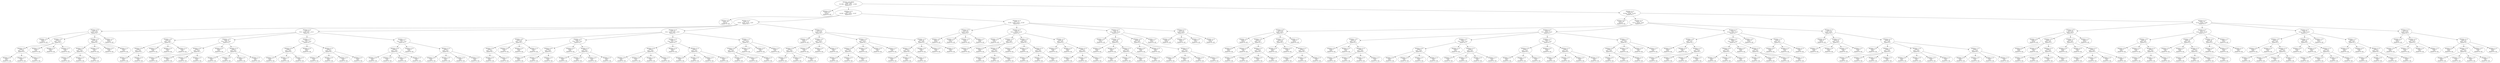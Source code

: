 digraph voting {
decisionDecisionNode70eb67e8[label="Attribute: null=Infinity
Count: 1556
0.0:1088   3.0:58   2.0:62   1.0:348   
Expand On: 5"];decisionDecisionNode70eb67e8 -> decisionDecisionNode6ef2ea42;
decisionDecisionNode6ef2ea42[label="Attribute: 5=0.0
Count: 512
0.0:512   
Expand On: null"];decisionDecisionNode70eb67e8 -> decisionDecisionNodedf1cbf6;
decisionDecisionNodedf1cbf6[label="Attribute: 5=2.0
Count: 521
0.0:250   3.0:58   2.0:26   1.0:187   
Expand On: 3"];decisionDecisionNodedf1cbf6 -> decisionDecisionNode7d858aa0;
decisionDecisionNode7d858aa0[label="Attribute: 3=0.0
Count: 176
0.0:176   
Expand On: null"];decisionDecisionNodedf1cbf6 -> decisionDecisionNode4a504ec1;
decisionDecisionNode4a504ec1[label="Attribute: 3=2.0
Count: 174
0.0:45   3.0:32   2.0:10   1.0:87   
Expand On: 0"];decisionDecisionNode4a504ec1 -> decisionDecisionNode5e628704;
decisionDecisionNode5e628704[label="Attribute: 0=0.0
Count: 43
0.0:23   1.0:20   
Expand On: 1"];decisionDecisionNode5e628704 -> decisionDecisionNode168e4805;
decisionDecisionNode168e4805[label="Attribute: 1=0.0
Count: 11
0.0:11   
Expand On: null"];decisionDecisionNode5e628704 -> decisionDecisionNode571a4bd4;
decisionDecisionNode571a4bd4[label="Attribute: 1=3.0
Count: 12
0.0:1   1.0:11   
Expand On: 2"];decisionDecisionNode571a4bd4 -> decisionDecisionNode7f6877f8;
decisionDecisionNode7f6877f8[label="Attribute: 2=0.0
Count: 3
0.0:1   1.0:2   
Expand On: 4"];decisionDecisionNode7f6877f8 -> decisionDecisionNode239c7c21;
decisionDecisionNode239c7c21[label="Attribute: 4=0.0
Count: 1
0.0:1   
Expand On: null"];decisionDecisionNode7f6877f8 -> decisionDecisionNode76996cca;
decisionDecisionNode76996cca[label="Attribute: 4=2.0
Count: 1
1.0:1   
Expand On: null"];decisionDecisionNode7f6877f8 -> decisionDecisionNode52b57e9a;
decisionDecisionNode52b57e9a[label="Attribute: 4=1.0
Count: 1
1.0:1   
Expand On: null"];decisionDecisionNode571a4bd4 -> decisionDecisionNode98adae2;
decisionDecisionNode98adae2[label="Attribute: 2=3.0
Count: 3
1.0:3   
Expand On: null"];decisionDecisionNode571a4bd4 -> decisionDecisionNode7b283052;
decisionDecisionNode7b283052[label="Attribute: 2=2.0
Count: 3
1.0:3   
Expand On: null"];decisionDecisionNode571a4bd4 -> decisionDecisionNodeb7c96a9;
decisionDecisionNodeb7c96a9[label="Attribute: 2=1.0
Count: 3
1.0:3   
Expand On: null"];decisionDecisionNode5e628704 -> decisionDecisionNode20873723;
decisionDecisionNode20873723[label="Attribute: 1=2.0
Count: 10
0.0:1   1.0:9   
Expand On: 2"];decisionDecisionNode20873723 -> decisionDecisionNoded34eb84;
decisionDecisionNoded34eb84[label="Attribute: 2=0.0
Count: 3
0.0:1   1.0:2   
Expand On: 4"];decisionDecisionNoded34eb84 -> decisionDecisionNoded522de2;
decisionDecisionNoded522de2[label="Attribute: 4=0.0
Count: 1
0.0:1   
Expand On: null"];decisionDecisionNoded34eb84 -> decisionDecisionNodee425743;
decisionDecisionNodee425743[label="Attribute: 4=2.0
Count: 1
1.0:1   
Expand On: null"];decisionDecisionNoded34eb84 -> decisionDecisionNode256ef705;
decisionDecisionNode256ef705[label="Attribute: 4=1.0
Count: 1
1.0:1   
Expand On: null"];decisionDecisionNode20873723 -> decisionDecisionNode181b7c76;
decisionDecisionNode181b7c76[label="Attribute: 2=3.0
Count: 2
1.0:2   
Expand On: null"];decisionDecisionNode20873723 -> decisionDecisionNode34883357;
decisionDecisionNode34883357[label="Attribute: 2=2.0
Count: 3
1.0:3   
Expand On: null"];decisionDecisionNode20873723 -> decisionDecisionNode59e2afb2;
decisionDecisionNode59e2afb2[label="Attribute: 2=1.0
Count: 2
1.0:2   
Expand On: null"];decisionDecisionNode5e628704 -> decisionDecisionNode317cfd38;
decisionDecisionNode317cfd38[label="Attribute: 1=1.0
Count: 10
0.0:10   
Expand On: null"];decisionDecisionNode4a504ec1 -> decisionDecisionNode4d480ea;
decisionDecisionNode4d480ea[label="Attribute: 0=3.0
Count: 43
0.0:4   3.0:19   2.0:7   1.0:13   
Expand On: 1"];decisionDecisionNode4d480ea -> decisionDecisionNode1b5b8520;
decisionDecisionNode1b5b8520[label="Attribute: 1=0.0
Count: 10
0.0:1   1.0:9   
Expand On: 2"];decisionDecisionNode1b5b8520 -> decisionDecisionNode158105e8;
decisionDecisionNode158105e8[label="Attribute: 2=0.0
Count: 2
0.0:1   1.0:1   
Expand On: 4"];decisionDecisionNode158105e8 -> decisionDecisionNode49aacd5f;
decisionDecisionNode49aacd5f[label="Attribute: 4=0.0
Count: 1
0.0:1   
Expand On: null"];decisionDecisionNode158105e8 -> decisionDecisionNode6c913dc1;
decisionDecisionNode6c913dc1[label="Attribute: 4=2.0
Count: 1
1.0:1   
Expand On: null"];decisionDecisionNode1b5b8520 -> decisionDecisionNode336d8196;
decisionDecisionNode336d8196[label="Attribute: 2=3.0
Count: 3
1.0:3   
Expand On: null"];decisionDecisionNode1b5b8520 -> decisionDecisionNode5a56b93a;
decisionDecisionNode5a56b93a[label="Attribute: 2=2.0
Count: 2
1.0:2   
Expand On: null"];decisionDecisionNode1b5b8520 -> decisionDecisionNode739abd2b;
decisionDecisionNode739abd2b[label="Attribute: 2=1.0
Count: 3
1.0:3   
Expand On: null"];decisionDecisionNode4d480ea -> decisionDecisionNode33f98d58;
decisionDecisionNode33f98d58[label="Attribute: 1=3.0
Count: 10
0.0:1   3.0:5   2.0:4   
Expand On: 4"];decisionDecisionNode33f98d58 -> decisionDecisionNode44aea710;
decisionDecisionNode44aea710[label="Attribute: 4=0.0
Count: 4
0.0:1   2.0:3   
Expand On: 2"];decisionDecisionNode44aea710 -> decisionDecisionNode265a2eaa;
decisionDecisionNode265a2eaa[label="Attribute: 2=0.0
Count: 1
0.0:1   
Expand On: null"];decisionDecisionNode44aea710 -> decisionDecisionNode6aadae91;
decisionDecisionNode6aadae91[label="Attribute: 2=3.0
Count: 1
2.0:1   
Expand On: null"];decisionDecisionNode44aea710 -> decisionDecisionNode309fe84e;
decisionDecisionNode309fe84e[label="Attribute: 2=2.0
Count: 1
2.0:1   
Expand On: null"];decisionDecisionNode44aea710 -> decisionDecisionNode524c71d2;
decisionDecisionNode524c71d2[label="Attribute: 2=1.0
Count: 1
2.0:1   
Expand On: null"];decisionDecisionNode33f98d58 -> decisionDecisionNode18c4bc34;
decisionDecisionNode18c4bc34[label="Attribute: 4=2.0
Count: 2
3.0:2   
Expand On: null"];decisionDecisionNode33f98d58 -> decisionDecisionNode1c2006a0;
decisionDecisionNode1c2006a0[label="Attribute: 4=1.0
Count: 4
3.0:3   2.0:1   
Expand On: 2"];decisionDecisionNode1c2006a0 -> decisionDecisionNode7a9300cc;
decisionDecisionNode7a9300cc[label="Attribute: 2=0.0
Count: 1
2.0:1   
Expand On: null"];decisionDecisionNode1c2006a0 -> decisionDecisionNode49198ff2;
decisionDecisionNode49198ff2[label="Attribute: 2=3.0
Count: 1
3.0:1   
Expand On: null"];decisionDecisionNode1c2006a0 -> decisionDecisionNode2d397e5c;
decisionDecisionNode2d397e5c[label="Attribute: 2=2.0
Count: 1
3.0:1   
Expand On: null"];decisionDecisionNode1c2006a0 -> decisionDecisionNode1996e136;
decisionDecisionNode1996e136[label="Attribute: 2=1.0
Count: 1
3.0:1   
Expand On: null"];decisionDecisionNode4d480ea -> decisionDecisionNode9bad5a;
decisionDecisionNode9bad5a[label="Attribute: 1=2.0
Count: 11
0.0:1   3.0:7   2.0:3   
Expand On: 4"];decisionDecisionNode9bad5a -> decisionDecisionNode6c91f005;
decisionDecisionNode6c91f005[label="Attribute: 4=0.0
Count: 3
0.0:1   2.0:2   
Expand On: 2"];decisionDecisionNode6c91f005 -> decisionDecisionNode61250ff2;
decisionDecisionNode61250ff2[label="Attribute: 2=0.0
Count: 1
0.0:1   
Expand On: null"];decisionDecisionNode6c91f005 -> decisionDecisionNode483a0ab1;
decisionDecisionNode483a0ab1[label="Attribute: 2=3.0
Count: 1
2.0:1   
Expand On: null"];decisionDecisionNode6c91f005 -> decisionDecisionNode5a940f82;
decisionDecisionNode5a940f82[label="Attribute: 2=2.0
Count: 1
2.0:1   
Expand On: null"];decisionDecisionNode9bad5a -> decisionDecisionNode2e864e43;
decisionDecisionNode2e864e43[label="Attribute: 4=2.0
Count: 4
3.0:4   
Expand On: null"];decisionDecisionNode9bad5a -> decisionDecisionNode737c2891;
decisionDecisionNode737c2891[label="Attribute: 4=1.0
Count: 4
3.0:3   2.0:1   
Expand On: 2"];decisionDecisionNode737c2891 -> decisionDecisionNode5c4b82d2;
decisionDecisionNode5c4b82d2[label="Attribute: 2=0.0
Count: 1
2.0:1   
Expand On: null"];decisionDecisionNode737c2891 -> decisionDecisionNode6179d854;
decisionDecisionNode6179d854[label="Attribute: 2=3.0
Count: 1
3.0:1   
Expand On: null"];decisionDecisionNode737c2891 -> decisionDecisionNode669a4cb;
decisionDecisionNode669a4cb[label="Attribute: 2=2.0
Count: 1
3.0:1   
Expand On: null"];decisionDecisionNode737c2891 -> decisionDecisionNode1c20eb7;
decisionDecisionNode1c20eb7[label="Attribute: 2=1.0
Count: 1
3.0:1   
Expand On: null"];decisionDecisionNode4d480ea -> decisionDecisionNode6b541147;
decisionDecisionNode6b541147[label="Attribute: 1=1.0
Count: 12
0.0:1   3.0:7   1.0:4   
Expand On: 4"];decisionDecisionNode6b541147 -> decisionDecisionNode5c3a835d;
decisionDecisionNode5c3a835d[label="Attribute: 4=0.0
Count: 4
0.0:1   1.0:3   
Expand On: 2"];decisionDecisionNode5c3a835d -> decisionDecisionNode5867df9;
decisionDecisionNode5867df9[label="Attribute: 2=0.0
Count: 1
0.0:1   
Expand On: null"];decisionDecisionNode5c3a835d -> decisionDecisionNode40b86944;
decisionDecisionNode40b86944[label="Attribute: 2=3.0
Count: 1
1.0:1   
Expand On: null"];decisionDecisionNode5c3a835d -> decisionDecisionNodeb07108e;
decisionDecisionNodeb07108e[label="Attribute: 2=2.0
Count: 1
1.0:1   
Expand On: null"];decisionDecisionNode5c3a835d -> decisionDecisionNode7ccfe049;
decisionDecisionNode7ccfe049[label="Attribute: 2=1.0
Count: 1
1.0:1   
Expand On: null"];decisionDecisionNode6b541147 -> decisionDecisionNode338e18a3;
decisionDecisionNode338e18a3[label="Attribute: 4=2.0
Count: 4
3.0:4   
Expand On: null"];decisionDecisionNode6b541147 -> decisionDecisionNode35f38fc6;
decisionDecisionNode35f38fc6[label="Attribute: 4=1.0
Count: 4
3.0:3   1.0:1   
Expand On: 2"];decisionDecisionNode35f38fc6 -> decisionDecisionNode9642bd6;
decisionDecisionNode9642bd6[label="Attribute: 2=0.0
Count: 1
1.0:1   
Expand On: null"];decisionDecisionNode35f38fc6 -> decisionDecisionNodef79f36b;
decisionDecisionNodef79f36b[label="Attribute: 2=3.0
Count: 1
3.0:1   
Expand On: null"];decisionDecisionNode35f38fc6 -> decisionDecisionNodef5bfdbd;
decisionDecisionNodef5bfdbd[label="Attribute: 2=2.0
Count: 1
3.0:1   
Expand On: null"];decisionDecisionNode35f38fc6 -> decisionDecisionNode606f8b2b;
decisionDecisionNode606f8b2b[label="Attribute: 2=1.0
Count: 1
3.0:1   
Expand On: null"];decisionDecisionNode4a504ec1 -> decisionDecisionNode3b19e583;
decisionDecisionNode3b19e583[label="Attribute: 0=2.0
Count: 43
0.0:4   3.0:13   2.0:3   1.0:23   
Expand On: 1"];decisionDecisionNode3b19e583 -> decisionDecisionNode212b19c5;
decisionDecisionNode212b19c5[label="Attribute: 1=0.0
Count: 10
0.0:1   1.0:9   
Expand On: 2"];decisionDecisionNode212b19c5 -> decisionDecisionNode14a8e586;
decisionDecisionNode14a8e586[label="Attribute: 2=0.0
Count: 2
0.0:1   1.0:1   
Expand On: 4"];decisionDecisionNode14a8e586 -> decisionDecisionNode5c74cb02;
decisionDecisionNode5c74cb02[label="Attribute: 4=0.0
Count: 1
0.0:1   
Expand On: null"];decisionDecisionNode14a8e586 -> decisionDecisionNode77bc1fb9;
decisionDecisionNode77bc1fb9[label="Attribute: 4=2.0
Count: 1
1.0:1   
Expand On: null"];decisionDecisionNode212b19c5 -> decisionDecisionNode5fc6e818;
decisionDecisionNode5fc6e818[label="Attribute: 2=3.0
Count: 3
1.0:3   
Expand On: null"];decisionDecisionNode212b19c5 -> decisionDecisionNode7bafb0c7;
decisionDecisionNode7bafb0c7[label="Attribute: 2=2.0
Count: 3
1.0:3   
Expand On: null"];decisionDecisionNode212b19c5 -> decisionDecisionNode4b7f1841;
decisionDecisionNode4b7f1841[label="Attribute: 2=1.0
Count: 2
1.0:2   
Expand On: null"];decisionDecisionNode3b19e583 -> decisionDecisionNode5117a20;
decisionDecisionNode5117a20[label="Attribute: 1=3.0
Count: 10
0.0:1   3.0:6   2.0:3   
Expand On: 4"];decisionDecisionNode5117a20 -> decisionDecisionNode3e68cd79;
decisionDecisionNode3e68cd79[label="Attribute: 4=0.0
Count: 3
0.0:1   2.0:2   
Expand On: 2"];decisionDecisionNode3e68cd79 -> decisionDecisionNode5289e2f1;
decisionDecisionNode5289e2f1[label="Attribute: 2=0.0
Count: 1
0.0:1   
Expand On: null"];decisionDecisionNode3e68cd79 -> decisionDecisionNode5a92668c;
decisionDecisionNode5a92668c[label="Attribute: 2=3.0
Count: 1
2.0:1   
Expand On: null"];decisionDecisionNode3e68cd79 -> decisionDecisionNode418a9fc8;
decisionDecisionNode418a9fc8[label="Attribute: 2=2.0
Count: 1
2.0:1   
Expand On: null"];decisionDecisionNode5117a20 -> decisionDecisionNode74002515;
decisionDecisionNode74002515[label="Attribute: 4=2.0
Count: 3
3.0:3   
Expand On: null"];decisionDecisionNode5117a20 -> decisionDecisionNode3582c132;
decisionDecisionNode3582c132[label="Attribute: 4=1.0
Count: 4
3.0:3   2.0:1   
Expand On: 2"];decisionDecisionNode3582c132 -> decisionDecisionNode1b59d510;
decisionDecisionNode1b59d510[label="Attribute: 2=0.0
Count: 1
2.0:1   
Expand On: null"];decisionDecisionNode3582c132 -> decisionDecisionNode26b31b77;
decisionDecisionNode26b31b77[label="Attribute: 2=3.0
Count: 1
3.0:1   
Expand On: null"];decisionDecisionNode3582c132 -> decisionDecisionNode38d0357a;
decisionDecisionNode38d0357a[label="Attribute: 2=2.0
Count: 1
3.0:1   
Expand On: null"];decisionDecisionNode3582c132 -> decisionDecisionNode6d66f9b9;
decisionDecisionNode6d66f9b9[label="Attribute: 2=1.0
Count: 1
3.0:1   
Expand On: null"];decisionDecisionNode3b19e583 -> decisionDecisionNode39518cc;
decisionDecisionNode39518cc[label="Attribute: 1=2.0
Count: 12
0.0:1   3.0:7   1.0:4   
Expand On: 4"];decisionDecisionNode39518cc -> decisionDecisionNode318efaea;
decisionDecisionNode318efaea[label="Attribute: 4=0.0
Count: 4
0.0:1   1.0:3   
Expand On: 2"];decisionDecisionNode318efaea -> decisionDecisionNode21fb3211;
decisionDecisionNode21fb3211[label="Attribute: 2=0.0
Count: 1
0.0:1   
Expand On: null"];decisionDecisionNode318efaea -> decisionDecisionNode72940b84;
decisionDecisionNode72940b84[label="Attribute: 2=3.0
Count: 1
1.0:1   
Expand On: null"];decisionDecisionNode318efaea -> decisionDecisionNode558041e0;
decisionDecisionNode558041e0[label="Attribute: 2=2.0
Count: 1
1.0:1   
Expand On: null"];decisionDecisionNode318efaea -> decisionDecisionNode576504fa;
decisionDecisionNode576504fa[label="Attribute: 2=1.0
Count: 1
1.0:1   
Expand On: null"];decisionDecisionNode39518cc -> decisionDecisionNode2929e5e9;
decisionDecisionNode2929e5e9[label="Attribute: 4=2.0
Count: 4
3.0:4   
Expand On: null"];decisionDecisionNode39518cc -> decisionDecisionNode7db5391b;
decisionDecisionNode7db5391b[label="Attribute: 4=1.0
Count: 4
3.0:3   1.0:1   
Expand On: 2"];decisionDecisionNode7db5391b -> decisionDecisionNode4b85c17;
decisionDecisionNode4b85c17[label="Attribute: 2=0.0
Count: 1
1.0:1   
Expand On: null"];decisionDecisionNode7db5391b -> decisionDecisionNode63a5ec6c;
decisionDecisionNode63a5ec6c[label="Attribute: 2=3.0
Count: 1
3.0:1   
Expand On: null"];decisionDecisionNode7db5391b -> decisionDecisionNode2244d990;
decisionDecisionNode2244d990[label="Attribute: 2=2.0
Count: 1
3.0:1   
Expand On: null"];decisionDecisionNode7db5391b -> decisionDecisionNode56278e83;
decisionDecisionNode56278e83[label="Attribute: 2=1.0
Count: 1
3.0:1   
Expand On: null"];decisionDecisionNode3b19e583 -> decisionDecisionNode3efd66a5;
decisionDecisionNode3efd66a5[label="Attribute: 1=1.0
Count: 11
0.0:1   1.0:10   
Expand On: 2"];decisionDecisionNode3efd66a5 -> decisionDecisionNode6e5dfaf1;
decisionDecisionNode6e5dfaf1[label="Attribute: 2=0.0
Count: 3
0.0:1   1.0:2   
Expand On: 4"];decisionDecisionNode6e5dfaf1 -> decisionDecisionNode5c061cd2;
decisionDecisionNode5c061cd2[label="Attribute: 4=0.0
Count: 1
0.0:1   
Expand On: null"];decisionDecisionNode6e5dfaf1 -> decisionDecisionNode154e4e31;
decisionDecisionNode154e4e31[label="Attribute: 4=2.0
Count: 1
1.0:1   
Expand On: null"];decisionDecisionNode6e5dfaf1 -> decisionDecisionNode47ef7de4;
decisionDecisionNode47ef7de4[label="Attribute: 4=1.0
Count: 1
1.0:1   
Expand On: null"];decisionDecisionNode3efd66a5 -> decisionDecisionNode3c3228a1;
decisionDecisionNode3c3228a1[label="Attribute: 2=3.0
Count: 2
1.0:2   
Expand On: null"];decisionDecisionNode3efd66a5 -> decisionDecisionNode10980e7;
decisionDecisionNode10980e7[label="Attribute: 2=2.0
Count: 3
1.0:3   
Expand On: null"];decisionDecisionNode3efd66a5 -> decisionDecisionNode16edbe39;
decisionDecisionNode16edbe39[label="Attribute: 2=1.0
Count: 3
1.0:3   
Expand On: null"];decisionDecisionNode4a504ec1 -> decisionDecisionNode52639bf1;
decisionDecisionNode52639bf1[label="Attribute: 0=1.0
Count: 45
0.0:14   1.0:31   
Expand On: 1"];decisionDecisionNode52639bf1 -> decisionDecisionNode9931579;
decisionDecisionNode9931579[label="Attribute: 1=0.0
Count: 11
0.0:11   
Expand On: null"];decisionDecisionNode52639bf1 -> decisionDecisionNode1766bfd8;
decisionDecisionNode1766bfd8[label="Attribute: 1=3.0
Count: 12
0.0:1   1.0:11   
Expand On: 2"];decisionDecisionNode1766bfd8 -> decisionDecisionNode5abd09e8;
decisionDecisionNode5abd09e8[label="Attribute: 2=0.0
Count: 3
0.0:1   1.0:2   
Expand On: 4"];decisionDecisionNode5abd09e8 -> decisionDecisionNode30d58ce2;
decisionDecisionNode30d58ce2[label="Attribute: 4=0.0
Count: 1
0.0:1   
Expand On: null"];decisionDecisionNode5abd09e8 -> decisionDecisionNode1414627a;
decisionDecisionNode1414627a[label="Attribute: 4=2.0
Count: 1
1.0:1   
Expand On: null"];decisionDecisionNode5abd09e8 -> decisionDecisionNode464d41e2;
decisionDecisionNode464d41e2[label="Attribute: 4=1.0
Count: 1
1.0:1   
Expand On: null"];decisionDecisionNode1766bfd8 -> decisionDecisionNode7a20807c;
decisionDecisionNode7a20807c[label="Attribute: 2=3.0
Count: 3
1.0:3   
Expand On: null"];decisionDecisionNode1766bfd8 -> decisionDecisionNode6bd38b87;
decisionDecisionNode6bd38b87[label="Attribute: 2=2.0
Count: 3
1.0:3   
Expand On: null"];decisionDecisionNode1766bfd8 -> decisionDecisionNoded6d835f;
decisionDecisionNoded6d835f[label="Attribute: 2=1.0
Count: 3
1.0:3   
Expand On: null"];decisionDecisionNode52639bf1 -> decisionDecisionNode10cbd8dc;
decisionDecisionNode10cbd8dc[label="Attribute: 1=2.0
Count: 12
0.0:1   1.0:11   
Expand On: 2"];decisionDecisionNode10cbd8dc -> decisionDecisionNode370a5c21;
decisionDecisionNode370a5c21[label="Attribute: 2=0.0
Count: 3
0.0:1   1.0:2   
Expand On: 4"];decisionDecisionNode370a5c21 -> decisionDecisionNode92696c2;
decisionDecisionNode92696c2[label="Attribute: 4=0.0
Count: 1
0.0:1   
Expand On: null"];decisionDecisionNode370a5c21 -> decisionDecisionNode44739f3f;
decisionDecisionNode44739f3f[label="Attribute: 4=2.0
Count: 1
1.0:1   
Expand On: null"];decisionDecisionNode370a5c21 -> decisionDecisionNode2dc0435;
decisionDecisionNode2dc0435[label="Attribute: 4=1.0
Count: 1
1.0:1   
Expand On: null"];decisionDecisionNode10cbd8dc -> decisionDecisionNode3a98350a;
decisionDecisionNode3a98350a[label="Attribute: 2=3.0
Count: 3
1.0:3   
Expand On: null"];decisionDecisionNode10cbd8dc -> decisionDecisionNode5ec24193;
decisionDecisionNode5ec24193[label="Attribute: 2=2.0
Count: 3
1.0:3   
Expand On: null"];decisionDecisionNode10cbd8dc -> decisionDecisionNode235f4a7f;
decisionDecisionNode235f4a7f[label="Attribute: 2=1.0
Count: 3
1.0:3   
Expand On: null"];decisionDecisionNode52639bf1 -> decisionDecisionNode4513e9fd;
decisionDecisionNode4513e9fd[label="Attribute: 1=1.0
Count: 10
0.0:1   1.0:9   
Expand On: 2"];decisionDecisionNode4513e9fd -> decisionDecisionNode1e670479;
decisionDecisionNode1e670479[label="Attribute: 2=0.0
Count: 3
0.0:1   1.0:2   
Expand On: 4"];decisionDecisionNode1e670479 -> decisionDecisionNode7d56b386;
decisionDecisionNode7d56b386[label="Attribute: 4=0.0
Count: 1
0.0:1   
Expand On: null"];decisionDecisionNode1e670479 -> decisionDecisionNode472462b3;
decisionDecisionNode472462b3[label="Attribute: 4=2.0
Count: 1
1.0:1   
Expand On: null"];decisionDecisionNode1e670479 -> decisionDecisionNode25cbfa42;
decisionDecisionNode25cbfa42[label="Attribute: 4=1.0
Count: 1
1.0:1   
Expand On: null"];decisionDecisionNode4513e9fd -> decisionDecisionNode729b1670;
decisionDecisionNode729b1670[label="Attribute: 2=3.0
Count: 2
1.0:2   
Expand On: null"];decisionDecisionNode4513e9fd -> decisionDecisionNode23de4dd8;
decisionDecisionNode23de4dd8[label="Attribute: 2=2.0
Count: 3
1.0:3   
Expand On: null"];decisionDecisionNode4513e9fd -> decisionDecisionNode57c8b24d;
decisionDecisionNode57c8b24d[label="Attribute: 2=1.0
Count: 2
1.0:2   
Expand On: null"];decisionDecisionNodedf1cbf6 -> decisionDecisionNode39320a41;
decisionDecisionNode39320a41[label="Attribute: 3=1.0
Count: 171
0.0:29   3.0:26   2.0:16   1.0:100   
Expand On: 0"];decisionDecisionNode39320a41 -> decisionDecisionNode43f4ebd;
decisionDecisionNode43f4ebd[label="Attribute: 0=0.0
Count: 42
0.0:19   1.0:23   
Expand On: 1"];decisionDecisionNode43f4ebd -> decisionDecisionNode584a5c78;
decisionDecisionNode584a5c78[label="Attribute: 1=0.0
Count: 10
0.0:10   
Expand On: null"];decisionDecisionNode43f4ebd -> decisionDecisionNode79fcf790;
decisionDecisionNode79fcf790[label="Attribute: 1=3.0
Count: 12
1.0:12   
Expand On: null"];decisionDecisionNode43f4ebd -> decisionDecisionNode4ee14d81;
decisionDecisionNode4ee14d81[label="Attribute: 1=2.0
Count: 11
1.0:11   
Expand On: null"];decisionDecisionNode43f4ebd -> decisionDecisionNode29a7789c;
decisionDecisionNode29a7789c[label="Attribute: 1=1.0
Count: 9
0.0:9   
Expand On: null"];decisionDecisionNode39320a41 -> decisionDecisionNode31df5f21;
decisionDecisionNode31df5f21[label="Attribute: 0=3.0
Count: 43
3.0:17   2.0:10   1.0:16   
Expand On: 1"];decisionDecisionNode31df5f21 -> decisionDecisionNode3fde891b;
decisionDecisionNode3fde891b[label="Attribute: 1=0.0
Count: 11
1.0:11   
Expand On: null"];decisionDecisionNode31df5f21 -> decisionDecisionNode2afb6c5f;
decisionDecisionNode2afb6c5f[label="Attribute: 1=3.0
Count: 11
3.0:6   2.0:5   
Expand On: 4"];decisionDecisionNode2afb6c5f -> decisionDecisionNode6087e704;
decisionDecisionNode6087e704[label="Attribute: 4=0.0
Count: 4
2.0:4   
Expand On: null"];decisionDecisionNode2afb6c5f -> decisionDecisionNode7a4fe91e;
decisionDecisionNode7a4fe91e[label="Attribute: 4=2.0
Count: 4
3.0:4   
Expand On: null"];decisionDecisionNode2afb6c5f -> decisionDecisionNode1451ef4e;
decisionDecisionNode1451ef4e[label="Attribute: 4=1.0
Count: 3
3.0:2   2.0:1   
Expand On: 2"];decisionDecisionNode1451ef4e -> decisionDecisionNodef35f44e;
decisionDecisionNodef35f44e[label="Attribute: 2=3.0
Count: 1
3.0:1   
Expand On: null"];decisionDecisionNode1451ef4e -> decisionDecisionNode1f3a34af;
decisionDecisionNode1f3a34af[label="Attribute: 2=2.0
Count: 1
3.0:1   
Expand On: null"];decisionDecisionNode1451ef4e -> decisionDecisionNode2658dd2d;
decisionDecisionNode2658dd2d[label="Attribute: 2=1.0
Count: 1
2.0:1   
Expand On: null"];decisionDecisionNode31df5f21 -> decisionDecisionNode1420c906;
decisionDecisionNode1420c906[label="Attribute: 1=2.0
Count: 11
3.0:6   2.0:5   
Expand On: 4"];decisionDecisionNode1420c906 -> decisionDecisionNode746db33c;
decisionDecisionNode746db33c[label="Attribute: 4=0.0
Count: 4
2.0:4   
Expand On: null"];decisionDecisionNode1420c906 -> decisionDecisionNode4e1263db;
decisionDecisionNode4e1263db[label="Attribute: 4=2.0
Count: 4
3.0:4   
Expand On: null"];decisionDecisionNode1420c906 -> decisionDecisionNode1959e6e8;
decisionDecisionNode1959e6e8[label="Attribute: 4=1.0
Count: 3
3.0:2   2.0:1   
Expand On: 2"];decisionDecisionNode1959e6e8 -> decisionDecisionNode5d469658;
decisionDecisionNode5d469658[label="Attribute: 2=0.0
Count: 1
2.0:1   
Expand On: null"];decisionDecisionNode1959e6e8 -> decisionDecisionNode45389b3f;
decisionDecisionNode45389b3f[label="Attribute: 2=3.0
Count: 1
3.0:1   
Expand On: null"];decisionDecisionNode1959e6e8 -> decisionDecisionNode758689a;
decisionDecisionNode758689a[label="Attribute: 2=2.0
Count: 1
3.0:1   
Expand On: null"];decisionDecisionNode31df5f21 -> decisionDecisionNode3d3b5a3a;
decisionDecisionNode3d3b5a3a[label="Attribute: 1=1.0
Count: 10
3.0:5   1.0:5   
Expand On: 4"];decisionDecisionNode3d3b5a3a -> decisionDecisionNode3a0b53e;
decisionDecisionNode3a0b53e[label="Attribute: 4=0.0
Count: 3
1.0:3   
Expand On: null"];decisionDecisionNode3d3b5a3a -> decisionDecisionNode2bdafb4e;
decisionDecisionNode2bdafb4e[label="Attribute: 4=2.0
Count: 4
3.0:4   
Expand On: null"];decisionDecisionNode3d3b5a3a -> decisionDecisionNode35a8d460;
decisionDecisionNode35a8d460[label="Attribute: 4=1.0
Count: 3
3.0:1   1.0:2   
Expand On: 2"];decisionDecisionNode35a8d460 -> decisionDecisionNode5f0f0625;
decisionDecisionNode5f0f0625[label="Attribute: 2=0.0
Count: 1
1.0:1   
Expand On: null"];decisionDecisionNode35a8d460 -> decisionDecisionNode535c97e4;
decisionDecisionNode535c97e4[label="Attribute: 2=3.0
Count: 1
3.0:1   
Expand On: null"];decisionDecisionNode35a8d460 -> decisionDecisionNode63f8247d;
decisionDecisionNode63f8247d[label="Attribute: 2=1.0
Count: 1
1.0:1   
Expand On: null"];decisionDecisionNode39320a41 -> decisionDecisionNode3823bdd1;
decisionDecisionNode3823bdd1[label="Attribute: 0=2.0
Count: 44
3.0:9   2.0:6   1.0:29   
Expand On: 1"];decisionDecisionNode3823bdd1 -> decisionDecisionNode32830122;
decisionDecisionNode32830122[label="Attribute: 1=0.0
Count: 12
1.0:12   
Expand On: null"];decisionDecisionNode3823bdd1 -> decisionDecisionNode36bf7916;
decisionDecisionNode36bf7916[label="Attribute: 1=3.0
Count: 10
3.0:4   2.0:6   
Expand On: 4"];decisionDecisionNode36bf7916 -> decisionDecisionNode54a6af6e;
decisionDecisionNode54a6af6e[label="Attribute: 4=0.0
Count: 4
2.0:4   
Expand On: null"];decisionDecisionNode36bf7916 -> decisionDecisionNodeb478a2d;
decisionDecisionNodeb478a2d[label="Attribute: 4=2.0
Count: 2
3.0:2   
Expand On: null"];decisionDecisionNode36bf7916 -> decisionDecisionNode5c09624;
decisionDecisionNode5c09624[label="Attribute: 4=1.0
Count: 4
3.0:2   2.0:2   
Expand On: 2"];decisionDecisionNode5c09624 -> decisionDecisionNode26c1186f;
decisionDecisionNode26c1186f[label="Attribute: 2=0.0
Count: 1
2.0:1   
Expand On: null"];decisionDecisionNode5c09624 -> decisionDecisionNode4f2b3349;
decisionDecisionNode4f2b3349[label="Attribute: 2=3.0
Count: 1
3.0:1   
Expand On: null"];decisionDecisionNode5c09624 -> decisionDecisionNode1d34263a;
decisionDecisionNode1d34263a[label="Attribute: 2=2.0
Count: 1
3.0:1   
Expand On: null"];decisionDecisionNode5c09624 -> decisionDecisionNode4ab9b8d0;
decisionDecisionNode4ab9b8d0[label="Attribute: 2=1.0
Count: 1
2.0:1   
Expand On: null"];decisionDecisionNode3823bdd1 -> decisionDecisionNode67148603;
decisionDecisionNode67148603[label="Attribute: 1=2.0
Count: 10
3.0:5   1.0:5   
Expand On: 4"];decisionDecisionNode67148603 -> decisionDecisionNode746a63d3;
decisionDecisionNode746a63d3[label="Attribute: 4=0.0
Count: 3
1.0:3   
Expand On: null"];decisionDecisionNode67148603 -> decisionDecisionNode74bfed5a;
decisionDecisionNode74bfed5a[label="Attribute: 4=2.0
Count: 3
3.0:3   
Expand On: null"];decisionDecisionNode67148603 -> decisionDecisionNode6477eb97;
decisionDecisionNode6477eb97[label="Attribute: 4=1.0
Count: 4
3.0:2   1.0:2   
Expand On: 2"];decisionDecisionNode6477eb97 -> decisionDecisionNode7d0c3a08;
decisionDecisionNode7d0c3a08[label="Attribute: 2=0.0
Count: 1
1.0:1   
Expand On: null"];decisionDecisionNode6477eb97 -> decisionDecisionNode2db6235b;
decisionDecisionNode2db6235b[label="Attribute: 2=3.0
Count: 1
3.0:1   
Expand On: null"];decisionDecisionNode6477eb97 -> decisionDecisionNode10cb42cf;
decisionDecisionNode10cb42cf[label="Attribute: 2=2.0
Count: 1
3.0:1   
Expand On: null"];decisionDecisionNode6477eb97 -> decisionDecisionNode108f2ca6;
decisionDecisionNode108f2ca6[label="Attribute: 2=1.0
Count: 1
1.0:1   
Expand On: null"];decisionDecisionNode3823bdd1 -> decisionDecisionNode27bc4ec8;
decisionDecisionNode27bc4ec8[label="Attribute: 1=1.0
Count: 12
1.0:12   
Expand On: null"];decisionDecisionNode39320a41 -> decisionDecisionNode3bd840d9;
decisionDecisionNode3bd840d9[label="Attribute: 0=1.0
Count: 42
0.0:10   1.0:32   
Expand On: 1"];decisionDecisionNode3bd840d9 -> decisionDecisionNode72898540;
decisionDecisionNode72898540[label="Attribute: 1=0.0
Count: 10
0.0:10   
Expand On: null"];decisionDecisionNode3bd840d9 -> decisionDecisionNode228b677f;
decisionDecisionNode228b677f[label="Attribute: 1=3.0
Count: 11
1.0:11   
Expand On: null"];decisionDecisionNode3bd840d9 -> decisionDecisionNode6e37d490;
decisionDecisionNode6e37d490[label="Attribute: 1=2.0
Count: 11
1.0:11   
Expand On: null"];decisionDecisionNode3bd840d9 -> decisionDecisionNode13647278;
decisionDecisionNode13647278[label="Attribute: 1=1.0
Count: 10
1.0:10   
Expand On: null"];decisionDecisionNode70eb67e8 -> decisionDecisionNode27972e3a;
decisionDecisionNode27972e3a[label="Attribute: 5=1.0
Count: 523
0.0:326   2.0:36   1.0:161   
Expand On: 3"];decisionDecisionNode27972e3a -> decisionDecisionNode365bf624;
decisionDecisionNode365bf624[label="Attribute: 3=0.0
Count: 176
0.0:176   
Expand On: null"];decisionDecisionNode27972e3a -> decisionDecisionNode4f7cd15d;
decisionDecisionNode4f7cd15d[label="Attribute: 3=2.0
Count: 174
0.0:75   2.0:18   1.0:81   
Expand On: 0"];decisionDecisionNode4f7cd15d -> decisionDecisionNodeb955970;
decisionDecisionNodeb955970[label="Attribute: 0=0.0
Count: 46
0.0:33   1.0:13   
Expand On: 1"];decisionDecisionNodeb955970 -> decisionDecisionNode7a22ce00;
decisionDecisionNode7a22ce00[label="Attribute: 1=0.0
Count: 12
0.0:12   
Expand On: null"];decisionDecisionNodeb955970 -> decisionDecisionNode302a0a5;
decisionDecisionNode302a0a5[label="Attribute: 1=3.0
Count: 12
0.0:5   1.0:7   
Expand On: 4"];decisionDecisionNode302a0a5 -> decisionDecisionNode2180b22e;
decisionDecisionNode2180b22e[label="Attribute: 4=0.0
Count: 4
0.0:4   
Expand On: null"];decisionDecisionNode302a0a5 -> decisionDecisionNode831fb31;
decisionDecisionNode831fb31[label="Attribute: 4=2.0
Count: 4
1.0:4   
Expand On: null"];decisionDecisionNode302a0a5 -> decisionDecisionNode962522b;
decisionDecisionNode962522b[label="Attribute: 4=1.0
Count: 4
0.0:1   1.0:3   
Expand On: 2"];decisionDecisionNode962522b -> decisionDecisionNode160089dd;
decisionDecisionNode160089dd[label="Attribute: 2=0.0
Count: 1
0.0:1   
Expand On: null"];decisionDecisionNode962522b -> decisionDecisionNode7d5b1773;
decisionDecisionNode7d5b1773[label="Attribute: 2=3.0
Count: 1
1.0:1   
Expand On: null"];decisionDecisionNode962522b -> decisionDecisionNode6760bf50;
decisionDecisionNode6760bf50[label="Attribute: 2=2.0
Count: 1
1.0:1   
Expand On: null"];decisionDecisionNode962522b -> decisionDecisionNodeb05236;
decisionDecisionNodeb05236[label="Attribute: 2=1.0
Count: 1
1.0:1   
Expand On: null"];decisionDecisionNodeb955970 -> decisionDecisionNode37e55794;
decisionDecisionNode37e55794[label="Attribute: 1=2.0
Count: 10
0.0:4   1.0:6   
Expand On: 4"];decisionDecisionNode37e55794 -> decisionDecisionNode31d8d237;
decisionDecisionNode31d8d237[label="Attribute: 4=0.0
Count: 3
0.0:3   
Expand On: null"];decisionDecisionNode37e55794 -> decisionDecisionNode11d13272;
decisionDecisionNode11d13272[label="Attribute: 4=2.0
Count: 4
1.0:4   
Expand On: null"];decisionDecisionNode37e55794 -> decisionDecisionNode3d46e381;
decisionDecisionNode3d46e381[label="Attribute: 4=1.0
Count: 3
0.0:1   1.0:2   
Expand On: 2"];decisionDecisionNode3d46e381 -> decisionDecisionNode79024994;
decisionDecisionNode79024994[label="Attribute: 2=0.0
Count: 1
0.0:1   
Expand On: null"];decisionDecisionNode3d46e381 -> decisionDecisionNode52cd19d;
decisionDecisionNode52cd19d[label="Attribute: 2=3.0
Count: 1
1.0:1   
Expand On: null"];decisionDecisionNode3d46e381 -> decisionDecisionNode41759d12;
decisionDecisionNode41759d12[label="Attribute: 2=1.0
Count: 1
1.0:1   
Expand On: null"];decisionDecisionNodeb955970 -> decisionDecisionNode109b2a51;
decisionDecisionNode109b2a51[label="Attribute: 1=1.0
Count: 12
0.0:12   
Expand On: null"];decisionDecisionNode4f7cd15d -> decisionDecisionNode3af7345b;
decisionDecisionNode3af7345b[label="Attribute: 0=3.0
Count: 42
0.0:7   2.0:13   1.0:22   
Expand On: 1"];decisionDecisionNode3af7345b -> decisionDecisionNode3b8e609b;
decisionDecisionNode3b8e609b[label="Attribute: 1=0.0
Count: 11
0.0:4   1.0:7   
Expand On: 4"];decisionDecisionNode3b8e609b -> decisionDecisionNode687ea9;
decisionDecisionNode687ea9[label="Attribute: 4=0.0
Count: 3
0.0:3   
Expand On: null"];decisionDecisionNode3b8e609b -> decisionDecisionNode4c538974;
decisionDecisionNode4c538974[label="Attribute: 4=2.0
Count: 4
1.0:4   
Expand On: null"];decisionDecisionNode3b8e609b -> decisionDecisionNode6545d2;
decisionDecisionNode6545d2[label="Attribute: 4=1.0
Count: 4
0.0:1   1.0:3   
Expand On: 2"];decisionDecisionNode6545d2 -> decisionDecisionNode78cade31;
decisionDecisionNode78cade31[label="Attribute: 2=0.0
Count: 1
0.0:1   
Expand On: null"];decisionDecisionNode6545d2 -> decisionDecisionNode4ec1a0eb;
decisionDecisionNode4ec1a0eb[label="Attribute: 2=3.0
Count: 1
1.0:1   
Expand On: null"];decisionDecisionNode6545d2 -> decisionDecisionNodea2bccb2;
decisionDecisionNodea2bccb2[label="Attribute: 2=2.0
Count: 1
1.0:1   
Expand On: null"];decisionDecisionNode6545d2 -> decisionDecisionNode418bbf55;
decisionDecisionNode418bbf55[label="Attribute: 2=1.0
Count: 1
1.0:1   
Expand On: null"];decisionDecisionNode3af7345b -> decisionDecisionNode3dbe8711;
decisionDecisionNode3dbe8711[label="Attribute: 1=3.0
Count: 11
0.0:1   2.0:6   1.0:4   
Expand On: 4"];decisionDecisionNode3dbe8711 -> decisionDecisionNode27958cc2;
decisionDecisionNode27958cc2[label="Attribute: 4=0.0
Count: 4
0.0:1   1.0:3   
Expand On: 2"];decisionDecisionNode27958cc2 -> decisionDecisionNode4b4c28db;
decisionDecisionNode4b4c28db[label="Attribute: 2=0.0
Count: 1
0.0:1   
Expand On: null"];decisionDecisionNode27958cc2 -> decisionDecisionNode340523df;
decisionDecisionNode340523df[label="Attribute: 2=3.0
Count: 1
1.0:1   
Expand On: null"];decisionDecisionNode27958cc2 -> decisionDecisionNode3d762027;
decisionDecisionNode3d762027[label="Attribute: 2=2.0
Count: 1
1.0:1   
Expand On: null"];decisionDecisionNode27958cc2 -> decisionDecisionNode1638fff7;
decisionDecisionNode1638fff7[label="Attribute: 2=1.0
Count: 1
1.0:1   
Expand On: null"];decisionDecisionNode3dbe8711 -> decisionDecisionNode782cbc86;
decisionDecisionNode782cbc86[label="Attribute: 4=2.0
Count: 3
2.0:3   
Expand On: null"];decisionDecisionNode3dbe8711 -> decisionDecisionNode410d3f0d;
decisionDecisionNode410d3f0d[label="Attribute: 4=1.0
Count: 4
2.0:3   1.0:1   
Expand On: 2"];decisionDecisionNode410d3f0d -> decisionDecisionNode4ca68fd8;
decisionDecisionNode4ca68fd8[label="Attribute: 2=0.0
Count: 1
1.0:1   
Expand On: null"];decisionDecisionNode410d3f0d -> decisionDecisionNode4b2dd538;
decisionDecisionNode4b2dd538[label="Attribute: 2=3.0
Count: 1
2.0:1   
Expand On: null"];decisionDecisionNode410d3f0d -> decisionDecisionNode2e097617;
decisionDecisionNode2e097617[label="Attribute: 2=2.0
Count: 1
2.0:1   
Expand On: null"];decisionDecisionNode410d3f0d -> decisionDecisionNode6f27f79d;
decisionDecisionNode6f27f79d[label="Attribute: 2=1.0
Count: 1
2.0:1   
Expand On: null"];decisionDecisionNode3af7345b -> decisionDecisionNode28f19d6e;
decisionDecisionNode28f19d6e[label="Attribute: 1=2.0
Count: 11
0.0:1   2.0:7   1.0:3   
Expand On: 4"];decisionDecisionNode28f19d6e -> decisionDecisionNodee96b5c2;
decisionDecisionNodee96b5c2[label="Attribute: 4=0.0
Count: 3
0.0:1   1.0:2   
Expand On: 2"];decisionDecisionNodee96b5c2 -> decisionDecisionNode4876db09;
decisionDecisionNode4876db09[label="Attribute: 2=0.0
Count: 1
0.0:1   
Expand On: null"];decisionDecisionNodee96b5c2 -> decisionDecisionNode73265109;
decisionDecisionNode73265109[label="Attribute: 2=2.0
Count: 1
1.0:1   
Expand On: null"];decisionDecisionNodee96b5c2 -> decisionDecisionNode589260ee;
decisionDecisionNode589260ee[label="Attribute: 2=1.0
Count: 1
1.0:1   
Expand On: null"];decisionDecisionNode28f19d6e -> decisionDecisionNode7219d6af;
decisionDecisionNode7219d6af[label="Attribute: 4=2.0
Count: 4
2.0:4   
Expand On: null"];decisionDecisionNode28f19d6e -> decisionDecisionNode7e5db5ae;
decisionDecisionNode7e5db5ae[label="Attribute: 4=1.0
Count: 4
2.0:3   1.0:1   
Expand On: 2"];decisionDecisionNode7e5db5ae -> decisionDecisionNode3a42f352;
decisionDecisionNode3a42f352[label="Attribute: 2=0.0
Count: 1
1.0:1   
Expand On: null"];decisionDecisionNode7e5db5ae -> decisionDecisionNode174aa60;
decisionDecisionNode174aa60[label="Attribute: 2=3.0
Count: 1
2.0:1   
Expand On: null"];decisionDecisionNode7e5db5ae -> decisionDecisionNode125d855f;
decisionDecisionNode125d855f[label="Attribute: 2=2.0
Count: 1
2.0:1   
Expand On: null"];decisionDecisionNode7e5db5ae -> decisionDecisionNode39df2964;
decisionDecisionNode39df2964[label="Attribute: 2=1.0
Count: 1
2.0:1   
Expand On: null"];decisionDecisionNode3af7345b -> decisionDecisionNode6a1681ea;
decisionDecisionNode6a1681ea[label="Attribute: 1=1.0
Count: 9
0.0:1   1.0:8   
Expand On: 2"];decisionDecisionNode6a1681ea -> decisionDecisionNode6bab600f;
decisionDecisionNode6bab600f[label="Attribute: 2=0.0
Count: 3
0.0:1   1.0:2   
Expand On: 4"];decisionDecisionNode6bab600f -> decisionDecisionNode402fb002;
decisionDecisionNode402fb002[label="Attribute: 4=0.0
Count: 1
0.0:1   
Expand On: null"];decisionDecisionNode6bab600f -> decisionDecisionNode7acc7439;
decisionDecisionNode7acc7439[label="Attribute: 4=2.0
Count: 1
1.0:1   
Expand On: null"];decisionDecisionNode6bab600f -> decisionDecisionNode4e2892b;
decisionDecisionNode4e2892b[label="Attribute: 4=1.0
Count: 1
1.0:1   
Expand On: null"];decisionDecisionNode6a1681ea -> decisionDecisionNode349b688e;
decisionDecisionNode349b688e[label="Attribute: 2=3.0
Count: 2
1.0:2   
Expand On: null"];decisionDecisionNode6a1681ea -> decisionDecisionNode46ed5d9d;
decisionDecisionNode46ed5d9d[label="Attribute: 2=2.0
Count: 2
1.0:2   
Expand On: null"];decisionDecisionNode6a1681ea -> decisionDecisionNode99d12cc;
decisionDecisionNode99d12cc[label="Attribute: 2=1.0
Count: 2
1.0:2   
Expand On: null"];decisionDecisionNode4f7cd15d -> decisionDecisionNode273d1402;
decisionDecisionNode273d1402[label="Attribute: 0=2.0
Count: 42
0.0:10   2.0:5   1.0:27   
Expand On: 1"];decisionDecisionNode273d1402 -> decisionDecisionNode1aeca36e;
decisionDecisionNode1aeca36e[label="Attribute: 1=0.0
Count: 12
0.0:5   1.0:7   
Expand On: 4"];decisionDecisionNode1aeca36e -> decisionDecisionNode25dd9891;
decisionDecisionNode25dd9891[label="Attribute: 4=0.0
Count: 4
0.0:4   
Expand On: null"];decisionDecisionNode1aeca36e -> decisionDecisionNode774b6b02;
decisionDecisionNode774b6b02[label="Attribute: 4=2.0
Count: 4
1.0:4   
Expand On: null"];decisionDecisionNode1aeca36e -> decisionDecisionNode785e8d7d;
decisionDecisionNode785e8d7d[label="Attribute: 4=1.0
Count: 4
0.0:1   1.0:3   
Expand On: 2"];decisionDecisionNode785e8d7d -> decisionDecisionNode79b4748;
decisionDecisionNode79b4748[label="Attribute: 2=0.0
Count: 1
0.0:1   
Expand On: null"];decisionDecisionNode785e8d7d -> decisionDecisionNode6364cbde;
decisionDecisionNode6364cbde[label="Attribute: 2=3.0
Count: 1
1.0:1   
Expand On: null"];decisionDecisionNode785e8d7d -> decisionDecisionNode6e848ecc;
decisionDecisionNode6e848ecc[label="Attribute: 2=2.0
Count: 1
1.0:1   
Expand On: null"];decisionDecisionNode785e8d7d -> decisionDecisionNode40bb2bc3;
decisionDecisionNode40bb2bc3[label="Attribute: 2=1.0
Count: 1
1.0:1   
Expand On: null"];decisionDecisionNode273d1402 -> decisionDecisionNode40363068;
decisionDecisionNode40363068[label="Attribute: 1=3.0
Count: 9
0.0:1   2.0:5   1.0:3   
Expand On: 4"];decisionDecisionNode40363068 -> decisionDecisionNode25a41cc7;
decisionDecisionNode25a41cc7[label="Attribute: 4=0.0
Count: 3
0.0:1   1.0:2   
Expand On: 2"];decisionDecisionNode25a41cc7 -> decisionDecisionNode395d601f;
decisionDecisionNode395d601f[label="Attribute: 2=0.0
Count: 1
0.0:1   
Expand On: null"];decisionDecisionNode25a41cc7 -> decisionDecisionNode2151b0a5;
decisionDecisionNode2151b0a5[label="Attribute: 2=3.0
Count: 1
1.0:1   
Expand On: null"];decisionDecisionNode25a41cc7 -> decisionDecisionNode7a2431b9;
decisionDecisionNode7a2431b9[label="Attribute: 2=2.0
Count: 1
1.0:1   
Expand On: null"];decisionDecisionNode40363068 -> decisionDecisionNode5e3ca754;
decisionDecisionNode5e3ca754[label="Attribute: 4=2.0
Count: 2
2.0:2   
Expand On: null"];decisionDecisionNode40363068 -> decisionDecisionNode600dac21;
decisionDecisionNode600dac21[label="Attribute: 4=1.0
Count: 4
2.0:3   1.0:1   
Expand On: 2"];decisionDecisionNode600dac21 -> decisionDecisionNode219fdbcb;
decisionDecisionNode219fdbcb[label="Attribute: 2=0.0
Count: 1
1.0:1   
Expand On: null"];decisionDecisionNode600dac21 -> decisionDecisionNode616fdac;
decisionDecisionNode616fdac[label="Attribute: 2=3.0
Count: 1
2.0:1   
Expand On: null"];decisionDecisionNode600dac21 -> decisionDecisionNode4f682a53;
decisionDecisionNode4f682a53[label="Attribute: 2=2.0
Count: 1
2.0:1   
Expand On: null"];decisionDecisionNode600dac21 -> decisionDecisionNode3fb2d7df;
decisionDecisionNode3fb2d7df[label="Attribute: 2=1.0
Count: 1
2.0:1   
Expand On: null"];decisionDecisionNode273d1402 -> decisionDecisionNode767a9224;
decisionDecisionNode767a9224[label="Attribute: 1=2.0
Count: 10
1.0:10   
Expand On: null"];decisionDecisionNode273d1402 -> decisionDecisionNode6910b640;
decisionDecisionNode6910b640[label="Attribute: 1=1.0
Count: 11
0.0:4   1.0:7   
Expand On: 4"];decisionDecisionNode6910b640 -> decisionDecisionNode482d59a3;
decisionDecisionNode482d59a3[label="Attribute: 4=0.0
Count: 4
0.0:4   
Expand On: null"];decisionDecisionNode6910b640 -> decisionDecisionNode1958015a;
decisionDecisionNode1958015a[label="Attribute: 4=2.0
Count: 4
1.0:4   
Expand On: null"];decisionDecisionNode6910b640 -> decisionDecisionNode60c0c8b5;
decisionDecisionNode60c0c8b5[label="Attribute: 4=1.0
Count: 3
1.0:3   
Expand On: null"];decisionDecisionNode4f7cd15d -> decisionDecisionNode10b914b3;
decisionDecisionNode10b914b3[label="Attribute: 0=1.0
Count: 44
0.0:25   1.0:19   
Expand On: 4"];decisionDecisionNode10b914b3 -> decisionDecisionNode66fdfc58;
decisionDecisionNode66fdfc58[label="Attribute: 4=0.0
Count: 15
0.0:15   
Expand On: null"];decisionDecisionNode10b914b3 -> decisionDecisionNode2cc22a3b;
decisionDecisionNode2cc22a3b[label="Attribute: 4=2.0
Count: 13
0.0:3   1.0:10   
Expand On: 1"];decisionDecisionNode2cc22a3b -> decisionDecisionNode7f629e71;
decisionDecisionNode7f629e71[label="Attribute: 1=0.0
Count: 3
0.0:3   
Expand On: null"];decisionDecisionNode2cc22a3b -> decisionDecisionNode23904e0d;
decisionDecisionNode23904e0d[label="Attribute: 1=3.0
Count: 3
1.0:3   
Expand On: null"];decisionDecisionNode2cc22a3b -> decisionDecisionNode56f449b8;
decisionDecisionNode56f449b8[label="Attribute: 1=2.0
Count: 4
1.0:4   
Expand On: null"];decisionDecisionNode2cc22a3b -> decisionDecisionNode4013fba1;
decisionDecisionNode4013fba1[label="Attribute: 1=1.0
Count: 3
1.0:3   
Expand On: null"];decisionDecisionNode10b914b3 -> decisionDecisionNode5fed27e4;
decisionDecisionNode5fed27e4[label="Attribute: 4=1.0
Count: 16
0.0:7   1.0:9   
Expand On: 1"];decisionDecisionNode5fed27e4 -> decisionDecisionNode4ad61aef;
decisionDecisionNode4ad61aef[label="Attribute: 1=0.0
Count: 4
0.0:4   
Expand On: null"];decisionDecisionNode5fed27e4 -> decisionDecisionNode2e82674b;
decisionDecisionNode2e82674b[label="Attribute: 1=3.0
Count: 4
0.0:1   1.0:3   
Expand On: 2"];decisionDecisionNode2e82674b -> decisionDecisionNode734b84c7;
decisionDecisionNode734b84c7[label="Attribute: 2=0.0
Count: 1
0.0:1   
Expand On: null"];decisionDecisionNode2e82674b -> decisionDecisionNode62fa5ff3;
decisionDecisionNode62fa5ff3[label="Attribute: 2=3.0
Count: 1
1.0:1   
Expand On: null"];decisionDecisionNode2e82674b -> decisionDecisionNode23b17d49;
decisionDecisionNode23b17d49[label="Attribute: 2=2.0
Count: 1
1.0:1   
Expand On: null"];decisionDecisionNode2e82674b -> decisionDecisionNode599855ed;
decisionDecisionNode599855ed[label="Attribute: 2=1.0
Count: 1
1.0:1   
Expand On: null"];decisionDecisionNode5fed27e4 -> decisionDecisionNode2031688f;
decisionDecisionNode2031688f[label="Attribute: 1=2.0
Count: 4
0.0:1   1.0:3   
Expand On: 2"];decisionDecisionNode2031688f -> decisionDecisionNodebc794cc;
decisionDecisionNodebc794cc[label="Attribute: 2=0.0
Count: 1
0.0:1   
Expand On: null"];decisionDecisionNode2031688f -> decisionDecisionNode5bf9e31e;
decisionDecisionNode5bf9e31e[label="Attribute: 2=3.0
Count: 1
1.0:1   
Expand On: null"];decisionDecisionNode2031688f -> decisionDecisionNode72adf5be;
decisionDecisionNode72adf5be[label="Attribute: 2=2.0
Count: 1
1.0:1   
Expand On: null"];decisionDecisionNode2031688f -> decisionDecisionNode7ae0c7c3;
decisionDecisionNode7ae0c7c3[label="Attribute: 2=1.0
Count: 1
1.0:1   
Expand On: null"];decisionDecisionNode5fed27e4 -> decisionDecisionNode3b5b123b;
decisionDecisionNode3b5b123b[label="Attribute: 1=1.0
Count: 4
0.0:1   1.0:3   
Expand On: 2"];decisionDecisionNode3b5b123b -> decisionDecisionNode5809fdee;
decisionDecisionNode5809fdee[label="Attribute: 2=0.0
Count: 1
0.0:1   
Expand On: null"];decisionDecisionNode3b5b123b -> decisionDecisionNode77fe4169;
decisionDecisionNode77fe4169[label="Attribute: 2=3.0
Count: 1
1.0:1   
Expand On: null"];decisionDecisionNode3b5b123b -> decisionDecisionNode5578920a;
decisionDecisionNode5578920a[label="Attribute: 2=2.0
Count: 1
1.0:1   
Expand On: null"];decisionDecisionNode3b5b123b -> decisionDecisionNode5ebbfa5c;
decisionDecisionNode5ebbfa5c[label="Attribute: 2=1.0
Count: 1
1.0:1   
Expand On: null"];decisionDecisionNode27972e3a -> decisionDecisionNode731de9b;
decisionDecisionNode731de9b[label="Attribute: 3=1.0
Count: 173
0.0:75   2.0:18   1.0:80   
Expand On: 0"];decisionDecisionNode731de9b -> decisionDecisionNode5b0d95cd;
decisionDecisionNode5b0d95cd[label="Attribute: 0=0.0
Count: 44
0.0:34   1.0:10   
Expand On: 1"];decisionDecisionNode5b0d95cd -> decisionDecisionNode58e5f46e;
decisionDecisionNode58e5f46e[label="Attribute: 1=0.0
Count: 10
0.0:10   
Expand On: null"];decisionDecisionNode5b0d95cd -> decisionDecisionNode61128f5a;
decisionDecisionNode61128f5a[label="Attribute: 1=3.0
Count: 11
0.0:6   1.0:5   
Expand On: 4"];decisionDecisionNode61128f5a -> decisionDecisionNode9818f80;
decisionDecisionNode9818f80[label="Attribute: 4=0.0
Count: 4
0.0:4   
Expand On: null"];decisionDecisionNode61128f5a -> decisionDecisionNode18f42160;
decisionDecisionNode18f42160[label="Attribute: 4=2.0
Count: 3
1.0:3   
Expand On: null"];decisionDecisionNode61128f5a -> decisionDecisionNode43bb326c;
decisionDecisionNode43bb326c[label="Attribute: 4=1.0
Count: 4
0.0:2   1.0:2   
Expand On: 2"];decisionDecisionNode43bb326c -> decisionDecisionNode36eb7331;
decisionDecisionNode36eb7331[label="Attribute: 2=0.0
Count: 1
0.0:1   
Expand On: null"];decisionDecisionNode43bb326c -> decisionDecisionNode1bd7b222;
decisionDecisionNode1bd7b222[label="Attribute: 2=3.0
Count: 1
1.0:1   
Expand On: null"];decisionDecisionNode43bb326c -> decisionDecisionNode6defe475;
decisionDecisionNode6defe475[label="Attribute: 2=2.0
Count: 1
1.0:1   
Expand On: null"];decisionDecisionNode43bb326c -> decisionDecisionNode207ff5b6;
decisionDecisionNode207ff5b6[label="Attribute: 2=1.0
Count: 1
0.0:1   
Expand On: null"];decisionDecisionNode5b0d95cd -> decisionDecisionNode30dc9065;
decisionDecisionNode30dc9065[label="Attribute: 1=2.0
Count: 11
0.0:6   1.0:5   
Expand On: 4"];decisionDecisionNode30dc9065 -> decisionDecisionNode608beff2;
decisionDecisionNode608beff2[label="Attribute: 4=0.0
Count: 4
0.0:4   
Expand On: null"];decisionDecisionNode30dc9065 -> decisionDecisionNode3362a63;
decisionDecisionNode3362a63[label="Attribute: 4=2.0
Count: 3
1.0:3   
Expand On: null"];decisionDecisionNode30dc9065 -> decisionDecisionNode5918cb3a;
decisionDecisionNode5918cb3a[label="Attribute: 4=1.0
Count: 4
0.0:2   1.0:2   
Expand On: 2"];decisionDecisionNode5918cb3a -> decisionDecisionNode6ac67a88;
decisionDecisionNode6ac67a88[label="Attribute: 2=0.0
Count: 1
0.0:1   
Expand On: null"];decisionDecisionNode5918cb3a -> decisionDecisionNodec96ad7c;
decisionDecisionNodec96ad7c[label="Attribute: 2=3.0
Count: 1
1.0:1   
Expand On: null"];decisionDecisionNode5918cb3a -> decisionDecisionNode7857ae58;
decisionDecisionNode7857ae58[label="Attribute: 2=2.0
Count: 1
1.0:1   
Expand On: null"];decisionDecisionNode5918cb3a -> decisionDecisionNode44775121;
decisionDecisionNode44775121[label="Attribute: 2=1.0
Count: 1
0.0:1   
Expand On: null"];decisionDecisionNode5b0d95cd -> decisionDecisionNode756f70a4;
decisionDecisionNode756f70a4[label="Attribute: 1=1.0
Count: 12
0.0:12   
Expand On: null"];decisionDecisionNode731de9b -> decisionDecisionNode674c5b37;
decisionDecisionNode674c5b37[label="Attribute: 0=3.0
Count: 44
0.0:6   2.0:12   1.0:26   
Expand On: 1"];decisionDecisionNode674c5b37 -> decisionDecisionNode45f8acdc;
decisionDecisionNode45f8acdc[label="Attribute: 1=0.0
Count: 11
0.0:6   1.0:5   
Expand On: 4"];decisionDecisionNode45f8acdc -> decisionDecisionNode491cc367;
decisionDecisionNode491cc367[label="Attribute: 4=0.0
Count: 4
0.0:4   
Expand On: null"];decisionDecisionNode45f8acdc -> decisionDecisionNode7f60c4b0;
decisionDecisionNode7f60c4b0[label="Attribute: 4=2.0
Count: 4
1.0:4   
Expand On: null"];decisionDecisionNode45f8acdc -> decisionDecisionNode2a114025;
decisionDecisionNode2a114025[label="Attribute: 4=1.0
Count: 3
0.0:2   1.0:1   
Expand On: 2"];decisionDecisionNode2a114025 -> decisionDecisionNode528a52b6;
decisionDecisionNode528a52b6[label="Attribute: 2=0.0
Count: 1
0.0:1   
Expand On: null"];decisionDecisionNode2a114025 -> decisionDecisionNode773c550f;
decisionDecisionNode773c550f[label="Attribute: 2=2.0
Count: 1
1.0:1   
Expand On: null"];decisionDecisionNode2a114025 -> decisionDecisionNode19f488f1;
decisionDecisionNode19f488f1[label="Attribute: 2=1.0
Count: 1
0.0:1   
Expand On: null"];decisionDecisionNode674c5b37 -> decisionDecisionNode54a9387;
decisionDecisionNode54a9387[label="Attribute: 1=3.0
Count: 12
2.0:6   1.0:6   
Expand On: 4"];decisionDecisionNode54a9387 -> decisionDecisionNode631b86c7;
decisionDecisionNode631b86c7[label="Attribute: 4=0.0
Count: 4
1.0:4   
Expand On: null"];decisionDecisionNode54a9387 -> decisionDecisionNode242da5a6;
decisionDecisionNode242da5a6[label="Attribute: 4=2.0
Count: 4
2.0:4   
Expand On: null"];decisionDecisionNode54a9387 -> decisionDecisionNode30d647d8;
decisionDecisionNode30d647d8[label="Attribute: 4=1.0
Count: 4
2.0:2   1.0:2   
Expand On: 2"];decisionDecisionNode30d647d8 -> decisionDecisionNode4406cef4;
decisionDecisionNode4406cef4[label="Attribute: 2=0.0
Count: 1
1.0:1   
Expand On: null"];decisionDecisionNode30d647d8 -> decisionDecisionNode1afd1810;
decisionDecisionNode1afd1810[label="Attribute: 2=3.0
Count: 1
2.0:1   
Expand On: null"];decisionDecisionNode30d647d8 -> decisionDecisionNode5e36d047;
decisionDecisionNode5e36d047[label="Attribute: 2=2.0
Count: 1
2.0:1   
Expand On: null"];decisionDecisionNode30d647d8 -> decisionDecisionNode60a415a3;
decisionDecisionNode60a415a3[label="Attribute: 2=1.0
Count: 1
1.0:1   
Expand On: null"];decisionDecisionNode674c5b37 -> decisionDecisionNode3488b1e6;
decisionDecisionNode3488b1e6[label="Attribute: 1=2.0
Count: 10
2.0:6   1.0:4   
Expand On: 4"];decisionDecisionNode3488b1e6 -> decisionDecisionNode7a578dfb;
decisionDecisionNode7a578dfb[label="Attribute: 4=0.0
Count: 4
1.0:4   
Expand On: null"];decisionDecisionNode3488b1e6 -> decisionDecisionNodea2a987d;
decisionDecisionNodea2a987d[label="Attribute: 4=2.0
Count: 4
2.0:4   
Expand On: null"];decisionDecisionNode3488b1e6 -> decisionDecisionNode72813bc1;
decisionDecisionNode72813bc1[label="Attribute: 4=1.0
Count: 2
2.0:2   
Expand On: null"];decisionDecisionNode674c5b37 -> decisionDecisionNode27a36a2;
decisionDecisionNode27a36a2[label="Attribute: 1=1.0
Count: 11
1.0:11   
Expand On: null"];decisionDecisionNode731de9b -> decisionDecisionNode2598c6f3;
decisionDecisionNode2598c6f3[label="Attribute: 0=2.0
Count: 45
0.0:11   2.0:6   1.0:28   
Expand On: 1"];decisionDecisionNode2598c6f3 -> decisionDecisionNode512d8ecd;
decisionDecisionNode512d8ecd[label="Attribute: 1=0.0
Count: 11
0.0:5   1.0:6   
Expand On: 4"];decisionDecisionNode512d8ecd -> decisionDecisionNode5fa5e5e;
decisionDecisionNode5fa5e5e[label="Attribute: 4=0.0
Count: 3
0.0:3   
Expand On: null"];decisionDecisionNode512d8ecd -> decisionDecisionNode78497062;
decisionDecisionNode78497062[label="Attribute: 4=2.0
Count: 4
1.0:4   
Expand On: null"];decisionDecisionNode512d8ecd -> decisionDecisionNode1d716fa0;
decisionDecisionNode1d716fa0[label="Attribute: 4=1.0
Count: 4
0.0:2   1.0:2   
Expand On: 2"];decisionDecisionNode1d716fa0 -> decisionDecisionNode257807a;
decisionDecisionNode257807a[label="Attribute: 2=0.0
Count: 1
0.0:1   
Expand On: null"];decisionDecisionNode1d716fa0 -> decisionDecisionNode3eb3cac9;
decisionDecisionNode3eb3cac9[label="Attribute: 2=3.0
Count: 1
1.0:1   
Expand On: null"];decisionDecisionNode1d716fa0 -> decisionDecisionNodedc67248;
decisionDecisionNodedc67248[label="Attribute: 2=2.0
Count: 1
1.0:1   
Expand On: null"];decisionDecisionNode1d716fa0 -> decisionDecisionNode5f78dc08;
decisionDecisionNode5f78dc08[label="Attribute: 2=1.0
Count: 1
0.0:1   
Expand On: null"];decisionDecisionNode2598c6f3 -> decisionDecisionNode77b5c22f;
decisionDecisionNode77b5c22f[label="Attribute: 1=3.0
Count: 12
2.0:6   1.0:6   
Expand On: 4"];decisionDecisionNode77b5c22f -> decisionDecisionNode3ddfd90f;
decisionDecisionNode3ddfd90f[label="Attribute: 4=0.0
Count: 4
1.0:4   
Expand On: null"];decisionDecisionNode77b5c22f -> decisionDecisionNode33238785;
decisionDecisionNode33238785[label="Attribute: 4=2.0
Count: 4
2.0:4   
Expand On: null"];decisionDecisionNode77b5c22f -> decisionDecisionNode619646fd;
decisionDecisionNode619646fd[label="Attribute: 4=1.0
Count: 4
2.0:2   1.0:2   
Expand On: 2"];decisionDecisionNode619646fd -> decisionDecisionNode510ebe18;
decisionDecisionNode510ebe18[label="Attribute: 2=0.0
Count: 1
1.0:1   
Expand On: null"];decisionDecisionNode619646fd -> decisionDecisionNode1ee2433b;
decisionDecisionNode1ee2433b[label="Attribute: 2=3.0
Count: 1
2.0:1   
Expand On: null"];decisionDecisionNode619646fd -> decisionDecisionNode18abe654;
decisionDecisionNode18abe654[label="Attribute: 2=2.0
Count: 1
2.0:1   
Expand On: null"];decisionDecisionNode619646fd -> decisionDecisionNode3d9ea173;
decisionDecisionNode3d9ea173[label="Attribute: 2=1.0
Count: 1
1.0:1   
Expand On: null"];decisionDecisionNode2598c6f3 -> decisionDecisionNode7979a49f;
decisionDecisionNode7979a49f[label="Attribute: 1=2.0
Count: 11
1.0:11   
Expand On: null"];decisionDecisionNode2598c6f3 -> decisionDecisionNode21270107;
decisionDecisionNode21270107[label="Attribute: 1=1.0
Count: 11
0.0:6   1.0:5   
Expand On: 4"];decisionDecisionNode21270107 -> decisionDecisionNode7b48392;
decisionDecisionNode7b48392[label="Attribute: 4=0.0
Count: 4
0.0:4   
Expand On: null"];decisionDecisionNode21270107 -> decisionDecisionNode5c29ea31;
decisionDecisionNode5c29ea31[label="Attribute: 4=2.0
Count: 3
1.0:3   
Expand On: null"];decisionDecisionNode21270107 -> decisionDecisionNode43ce663c;
decisionDecisionNode43ce663c[label="Attribute: 4=1.0
Count: 4
0.0:2   1.0:2   
Expand On: 2"];decisionDecisionNode43ce663c -> decisionDecisionNode239a0feb;
decisionDecisionNode239a0feb[label="Attribute: 2=0.0
Count: 1
0.0:1   
Expand On: null"];decisionDecisionNode43ce663c -> decisionDecisionNode578b1f8f;
decisionDecisionNode578b1f8f[label="Attribute: 2=3.0
Count: 1
1.0:1   
Expand On: null"];decisionDecisionNode43ce663c -> decisionDecisionNode6ec5122f;
decisionDecisionNode6ec5122f[label="Attribute: 2=2.0
Count: 1
1.0:1   
Expand On: null"];decisionDecisionNode43ce663c -> decisionDecisionNode4c2d0479;
decisionDecisionNode4c2d0479[label="Attribute: 2=1.0
Count: 1
0.0:1   
Expand On: null"];decisionDecisionNode731de9b -> decisionDecisionNode1f80cb01;
decisionDecisionNode1f80cb01[label="Attribute: 0=1.0
Count: 40
0.0:24   1.0:16   
Expand On: 4"];decisionDecisionNode1f80cb01 -> decisionDecisionNode408fbecf;
decisionDecisionNode408fbecf[label="Attribute: 4=0.0
Count: 12
0.0:12   
Expand On: null"];decisionDecisionNode1f80cb01 -> decisionDecisionNode1d382926;
decisionDecisionNode1d382926[label="Attribute: 4=2.0
Count: 15
0.0:4   1.0:11   
Expand On: 1"];decisionDecisionNode1d382926 -> decisionDecisionNode52158cc6;
decisionDecisionNode52158cc6[label="Attribute: 1=0.0
Count: 4
0.0:4   
Expand On: null"];decisionDecisionNode1d382926 -> decisionDecisionNode4cd4544;
decisionDecisionNode4cd4544[label="Attribute: 1=3.0
Count: 4
1.0:4   
Expand On: null"];decisionDecisionNode1d382926 -> decisionDecisionNode407e75d2;
decisionDecisionNode407e75d2[label="Attribute: 1=2.0
Count: 4
1.0:4   
Expand On: null"];decisionDecisionNode1d382926 -> decisionDecisionNode2e694f12;
decisionDecisionNode2e694f12[label="Attribute: 1=1.0
Count: 3
1.0:3   
Expand On: null"];decisionDecisionNode1f80cb01 -> decisionDecisionNode3c63e8c;
decisionDecisionNode3c63e8c[label="Attribute: 4=1.0
Count: 13
0.0:8   1.0:5   
Expand On: 2"];decisionDecisionNode3c63e8c -> decisionDecisionNode4c345b43;
decisionDecisionNode4c345b43[label="Attribute: 2=0.0
Count: 4
0.0:4   
Expand On: null"];decisionDecisionNode3c63e8c -> decisionDecisionNode153b2cb;
decisionDecisionNode153b2cb[label="Attribute: 2=3.0
Count: 4
0.0:1   1.0:3   
Expand On: 1"];decisionDecisionNode153b2cb -> decisionDecisionNode1dff2e1b;
decisionDecisionNode1dff2e1b[label="Attribute: 1=0.0
Count: 1
0.0:1   
Expand On: null"];decisionDecisionNode153b2cb -> decisionDecisionNode5c2bfdff;
decisionDecisionNode5c2bfdff[label="Attribute: 1=3.0
Count: 1
1.0:1   
Expand On: null"];decisionDecisionNode153b2cb -> decisionDecisionNode4c309f9f;
decisionDecisionNode4c309f9f[label="Attribute: 1=2.0
Count: 1
1.0:1   
Expand On: null"];decisionDecisionNode153b2cb -> decisionDecisionNodec3fa6cd;
decisionDecisionNodec3fa6cd[label="Attribute: 1=1.0
Count: 1
1.0:1   
Expand On: null"];decisionDecisionNode3c63e8c -> decisionDecisionNode26dfe303;
decisionDecisionNode26dfe303[label="Attribute: 2=2.0
Count: 2
1.0:2   
Expand On: null"];decisionDecisionNode3c63e8c -> decisionDecisionNode34b0ede5;
decisionDecisionNode34b0ede5[label="Attribute: 2=1.0
Count: 3
0.0:3   
Expand On: null"];
}